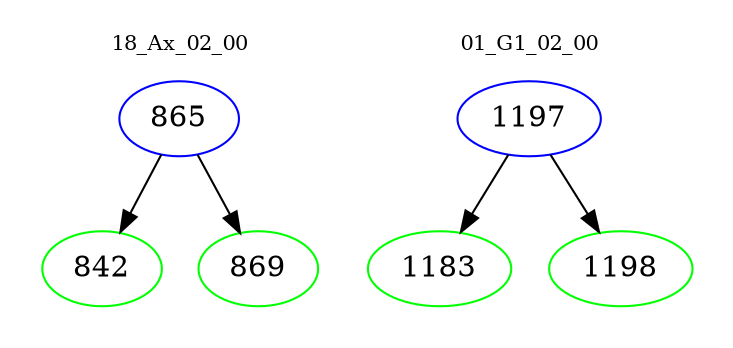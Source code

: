 digraph{
subgraph cluster_0 {
color = white
label = "18_Ax_02_00";
fontsize=10;
T0_865 [label="865", color="blue"]
T0_865 -> T0_842 [color="black"]
T0_842 [label="842", color="green"]
T0_865 -> T0_869 [color="black"]
T0_869 [label="869", color="green"]
}
subgraph cluster_1 {
color = white
label = "01_G1_02_00";
fontsize=10;
T1_1197 [label="1197", color="blue"]
T1_1197 -> T1_1183 [color="black"]
T1_1183 [label="1183", color="green"]
T1_1197 -> T1_1198 [color="black"]
T1_1198 [label="1198", color="green"]
}
}
